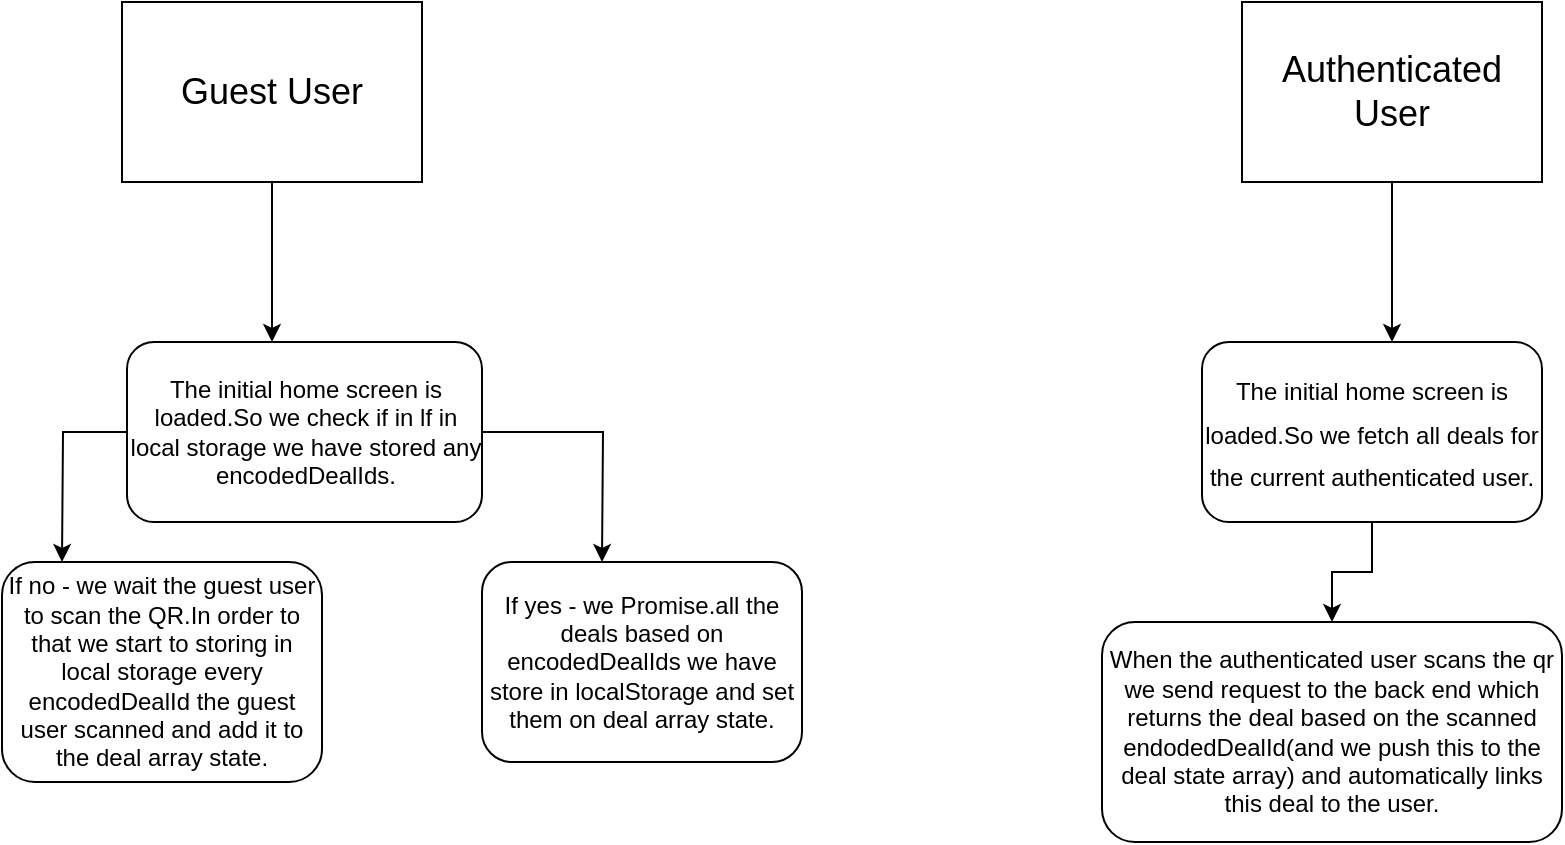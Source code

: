 <mxfile version="20.3.6" type="github">
  <diagram id="gICHb7lY2PP1OVBeGGQ9" name="Page-1">
    <mxGraphModel dx="946" dy="621" grid="1" gridSize="10" guides="1" tooltips="1" connect="1" arrows="1" fold="1" page="1" pageScale="1" pageWidth="827" pageHeight="1169" math="0" shadow="0">
      <root>
        <mxCell id="0" />
        <mxCell id="1" parent="0" />
        <mxCell id="0VDTfUj6NnnNQMYOYcvo-4" style="edgeStyle=orthogonalEdgeStyle;rounded=0;orthogonalLoop=1;jettySize=auto;html=1;" edge="1" parent="1" source="0VDTfUj6NnnNQMYOYcvo-1">
          <mxGeometry relative="1" as="geometry">
            <mxPoint x="135" y="230" as="targetPoint" />
          </mxGeometry>
        </mxCell>
        <mxCell id="0VDTfUj6NnnNQMYOYcvo-1" value="&lt;font style=&quot;font-size: 18px;&quot;&gt;Guest User&lt;/font&gt;" style="rounded=0;whiteSpace=wrap;html=1;" vertex="1" parent="1">
          <mxGeometry x="60" y="60" width="150" height="90" as="geometry" />
        </mxCell>
        <mxCell id="0VDTfUj6NnnNQMYOYcvo-7" value="" style="edgeStyle=orthogonalEdgeStyle;rounded=0;orthogonalLoop=1;jettySize=auto;html=1;fontSize=18;fontColor=none;" edge="1" parent="1" source="0VDTfUj6NnnNQMYOYcvo-2">
          <mxGeometry relative="1" as="geometry">
            <mxPoint x="695" y="230" as="targetPoint" />
          </mxGeometry>
        </mxCell>
        <mxCell id="0VDTfUj6NnnNQMYOYcvo-2" value="&lt;font style=&quot;font-size: 18px;&quot;&gt;Authenticated User&lt;/font&gt;" style="rounded=0;whiteSpace=wrap;html=1;" vertex="1" parent="1">
          <mxGeometry x="620" y="60" width="150" height="90" as="geometry" />
        </mxCell>
        <mxCell id="0VDTfUj6NnnNQMYOYcvo-12" style="edgeStyle=orthogonalEdgeStyle;rounded=0;orthogonalLoop=1;jettySize=auto;html=1;fontSize=12;fontColor=none;" edge="1" parent="1" source="0VDTfUj6NnnNQMYOYcvo-5">
          <mxGeometry relative="1" as="geometry">
            <mxPoint x="300" y="340" as="targetPoint" />
          </mxGeometry>
        </mxCell>
        <mxCell id="0VDTfUj6NnnNQMYOYcvo-15" style="edgeStyle=orthogonalEdgeStyle;rounded=0;orthogonalLoop=1;jettySize=auto;html=1;fontSize=12;fontColor=none;" edge="1" parent="1" source="0VDTfUj6NnnNQMYOYcvo-5">
          <mxGeometry relative="1" as="geometry">
            <mxPoint x="30" y="340" as="targetPoint" />
          </mxGeometry>
        </mxCell>
        <mxCell id="0VDTfUj6NnnNQMYOYcvo-5" value="The initial home screen is loaded.So we check if in lf in local storage we have stored any encodedDealIds." style="rounded=1;whiteSpace=wrap;html=1;" vertex="1" parent="1">
          <mxGeometry x="62.5" y="230" width="177.5" height="90" as="geometry" />
        </mxCell>
        <mxCell id="0VDTfUj6NnnNQMYOYcvo-18" style="edgeStyle=orthogonalEdgeStyle;rounded=0;orthogonalLoop=1;jettySize=auto;html=1;fontSize=12;fontColor=none;" edge="1" parent="1" source="0VDTfUj6NnnNQMYOYcvo-8" target="0VDTfUj6NnnNQMYOYcvo-19">
          <mxGeometry relative="1" as="geometry">
            <mxPoint x="685" y="400" as="targetPoint" />
          </mxGeometry>
        </mxCell>
        <mxCell id="0VDTfUj6NnnNQMYOYcvo-8" value="&lt;span style=&quot;font-size: 12px;&quot;&gt;The initial home screen is loaded.So we fetch all deals for the current authenticated user.&lt;/span&gt;" style="rounded=1;whiteSpace=wrap;html=1;fontSize=18;fontColor=none;" vertex="1" parent="1">
          <mxGeometry x="600" y="230" width="170" height="90" as="geometry" />
        </mxCell>
        <mxCell id="0VDTfUj6NnnNQMYOYcvo-16" value="If yes - we Promise.all the deals based on encodedDealIds we have store in localStorage and set them on deal array state." style="rounded=1;whiteSpace=wrap;html=1;fontSize=12;fontColor=none;" vertex="1" parent="1">
          <mxGeometry x="240" y="340" width="160" height="100" as="geometry" />
        </mxCell>
        <mxCell id="0VDTfUj6NnnNQMYOYcvo-17" value="If no - we wait the guest user to scan the QR.In order to that we start to storing in local storage every encodedDealId the guest user scanned and add it to the deal array state." style="rounded=1;whiteSpace=wrap;html=1;fontSize=12;fontColor=none;" vertex="1" parent="1">
          <mxGeometry y="340" width="160" height="110" as="geometry" />
        </mxCell>
        <mxCell id="0VDTfUj6NnnNQMYOYcvo-19" value="When the authenticated user scans the qr we send request to the back end which returns the deal based on the scanned endodedDealId(and we push this to the deal state array) and automatically links this deal to the user." style="rounded=1;whiteSpace=wrap;html=1;fontSize=12;fontColor=none;" vertex="1" parent="1">
          <mxGeometry x="550" y="370" width="230" height="110" as="geometry" />
        </mxCell>
      </root>
    </mxGraphModel>
  </diagram>
</mxfile>
